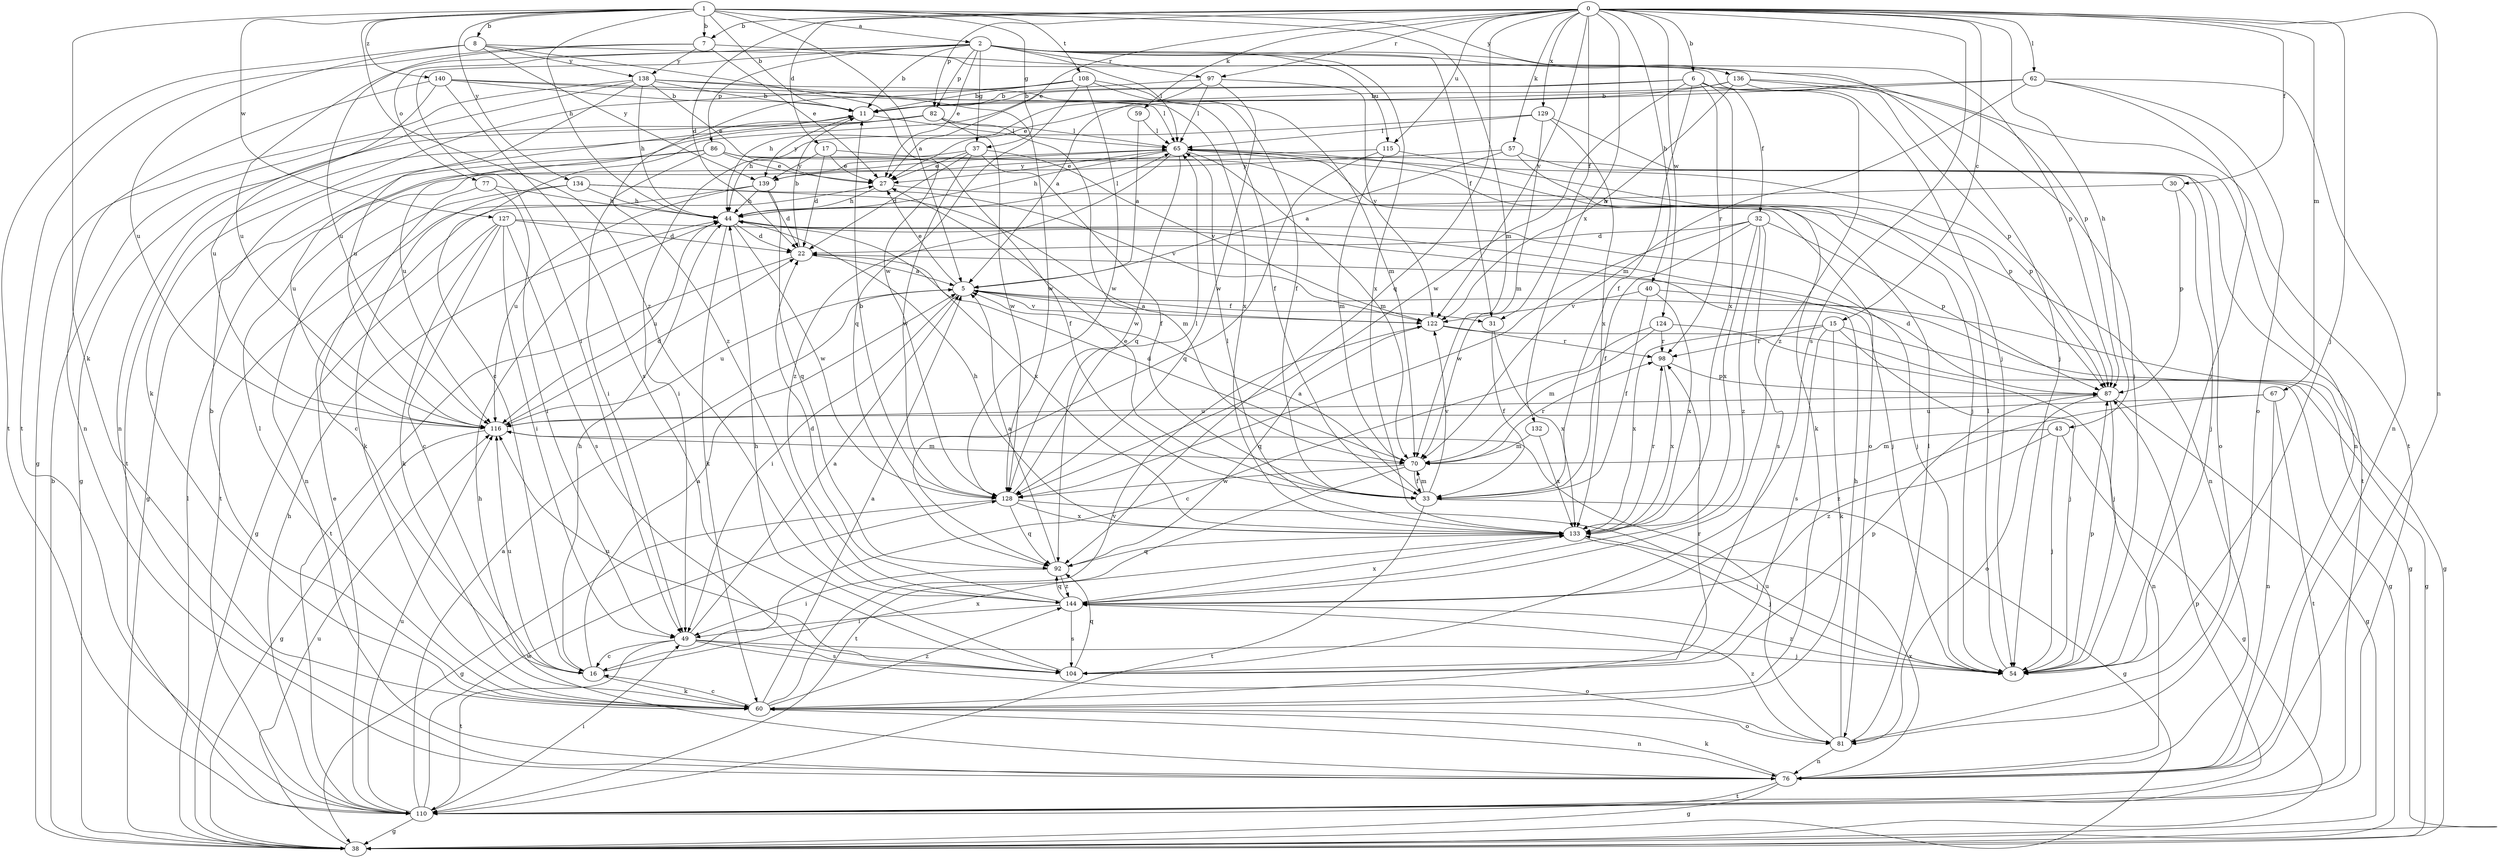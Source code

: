 strict digraph  {
0;
1;
2;
5;
6;
7;
8;
11;
15;
16;
17;
22;
27;
30;
31;
32;
33;
37;
38;
40;
43;
44;
49;
54;
57;
59;
60;
62;
65;
67;
70;
76;
77;
81;
82;
86;
87;
92;
97;
98;
104;
108;
110;
115;
116;
122;
124;
127;
128;
129;
132;
133;
134;
136;
138;
139;
140;
144;
0 -> 6  [label=b];
0 -> 7  [label=b];
0 -> 15  [label=c];
0 -> 17  [label=d];
0 -> 22  [label=d];
0 -> 27  [label=e];
0 -> 30  [label=f];
0 -> 31  [label=f];
0 -> 40  [label=h];
0 -> 43  [label=h];
0 -> 54  [label=j];
0 -> 57  [label=k];
0 -> 59  [label=k];
0 -> 62  [label=l];
0 -> 67  [label=m];
0 -> 76  [label=n];
0 -> 82  [label=p];
0 -> 92  [label=q];
0 -> 97  [label=r];
0 -> 104  [label=s];
0 -> 115  [label=u];
0 -> 122  [label=v];
0 -> 124  [label=w];
0 -> 129  [label=x];
0 -> 132  [label=x];
1 -> 2  [label=a];
1 -> 5  [label=a];
1 -> 7  [label=b];
1 -> 8  [label=b];
1 -> 11  [label=b];
1 -> 37  [label=g];
1 -> 44  [label=h];
1 -> 60  [label=k];
1 -> 70  [label=m];
1 -> 108  [label=t];
1 -> 127  [label=w];
1 -> 134  [label=y];
1 -> 136  [label=y];
1 -> 140  [label=z];
1 -> 144  [label=z];
2 -> 11  [label=b];
2 -> 27  [label=e];
2 -> 31  [label=f];
2 -> 37  [label=g];
2 -> 49  [label=i];
2 -> 54  [label=j];
2 -> 65  [label=l];
2 -> 77  [label=o];
2 -> 82  [label=p];
2 -> 86  [label=p];
2 -> 87  [label=p];
2 -> 97  [label=r];
2 -> 115  [label=u];
2 -> 116  [label=u];
2 -> 133  [label=x];
5 -> 27  [label=e];
5 -> 31  [label=f];
5 -> 38  [label=g];
5 -> 49  [label=i];
5 -> 116  [label=u];
5 -> 122  [label=v];
6 -> 11  [label=b];
6 -> 16  [label=c];
6 -> 32  [label=f];
6 -> 33  [label=f];
6 -> 98  [label=r];
6 -> 128  [label=w];
6 -> 133  [label=x];
6 -> 144  [label=z];
7 -> 27  [label=e];
7 -> 87  [label=p];
7 -> 110  [label=t];
7 -> 116  [label=u];
7 -> 138  [label=y];
8 -> 54  [label=j];
8 -> 110  [label=t];
8 -> 116  [label=u];
8 -> 128  [label=w];
8 -> 138  [label=y];
8 -> 139  [label=y];
11 -> 65  [label=l];
11 -> 139  [label=y];
15 -> 38  [label=g];
15 -> 54  [label=j];
15 -> 60  [label=k];
15 -> 98  [label=r];
15 -> 104  [label=s];
15 -> 133  [label=x];
16 -> 5  [label=a];
16 -> 44  [label=h];
16 -> 60  [label=k];
16 -> 116  [label=u];
16 -> 133  [label=x];
17 -> 22  [label=d];
17 -> 27  [label=e];
17 -> 110  [label=t];
17 -> 139  [label=y];
22 -> 5  [label=a];
22 -> 11  [label=b];
22 -> 110  [label=t];
27 -> 44  [label=h];
27 -> 76  [label=n];
30 -> 44  [label=h];
30 -> 54  [label=j];
30 -> 87  [label=p];
31 -> 33  [label=f];
31 -> 133  [label=x];
32 -> 22  [label=d];
32 -> 33  [label=f];
32 -> 87  [label=p];
32 -> 104  [label=s];
32 -> 128  [label=w];
32 -> 133  [label=x];
32 -> 144  [label=z];
33 -> 5  [label=a];
33 -> 27  [label=e];
33 -> 38  [label=g];
33 -> 70  [label=m];
33 -> 110  [label=t];
33 -> 122  [label=v];
37 -> 22  [label=d];
37 -> 27  [label=e];
37 -> 33  [label=f];
37 -> 49  [label=i];
37 -> 122  [label=v];
37 -> 128  [label=w];
38 -> 11  [label=b];
38 -> 65  [label=l];
38 -> 116  [label=u];
40 -> 33  [label=f];
40 -> 38  [label=g];
40 -> 122  [label=v];
40 -> 133  [label=x];
43 -> 38  [label=g];
43 -> 54  [label=j];
43 -> 70  [label=m];
43 -> 144  [label=z];
44 -> 22  [label=d];
44 -> 54  [label=j];
44 -> 60  [label=k];
44 -> 65  [label=l];
44 -> 116  [label=u];
44 -> 128  [label=w];
44 -> 133  [label=x];
49 -> 5  [label=a];
49 -> 16  [label=c];
49 -> 54  [label=j];
49 -> 81  [label=o];
49 -> 104  [label=s];
49 -> 110  [label=t];
54 -> 65  [label=l];
54 -> 87  [label=p];
54 -> 144  [label=z];
57 -> 5  [label=a];
57 -> 60  [label=k];
57 -> 81  [label=o];
57 -> 139  [label=y];
59 -> 5  [label=a];
59 -> 65  [label=l];
60 -> 5  [label=a];
60 -> 11  [label=b];
60 -> 16  [label=c];
60 -> 65  [label=l];
60 -> 76  [label=n];
60 -> 81  [label=o];
60 -> 98  [label=r];
60 -> 122  [label=v];
60 -> 144  [label=z];
62 -> 11  [label=b];
62 -> 27  [label=e];
62 -> 54  [label=j];
62 -> 70  [label=m];
62 -> 76  [label=n];
62 -> 81  [label=o];
65 -> 27  [label=e];
65 -> 44  [label=h];
65 -> 54  [label=j];
65 -> 70  [label=m];
65 -> 87  [label=p];
65 -> 128  [label=w];
65 -> 144  [label=z];
67 -> 76  [label=n];
67 -> 110  [label=t];
67 -> 116  [label=u];
67 -> 144  [label=z];
70 -> 22  [label=d];
70 -> 33  [label=f];
70 -> 98  [label=r];
70 -> 110  [label=t];
70 -> 128  [label=w];
76 -> 38  [label=g];
76 -> 44  [label=h];
76 -> 60  [label=k];
76 -> 110  [label=t];
76 -> 133  [label=x];
77 -> 16  [label=c];
77 -> 44  [label=h];
77 -> 49  [label=i];
81 -> 44  [label=h];
81 -> 65  [label=l];
81 -> 76  [label=n];
81 -> 116  [label=u];
81 -> 144  [label=z];
82 -> 38  [label=g];
82 -> 65  [label=l];
82 -> 92  [label=q];
82 -> 110  [label=t];
82 -> 116  [label=u];
82 -> 128  [label=w];
86 -> 27  [label=e];
86 -> 33  [label=f];
86 -> 38  [label=g];
86 -> 49  [label=i];
86 -> 81  [label=o];
86 -> 116  [label=u];
87 -> 22  [label=d];
87 -> 38  [label=g];
87 -> 76  [label=n];
87 -> 81  [label=o];
87 -> 116  [label=u];
92 -> 5  [label=a];
92 -> 49  [label=i];
92 -> 144  [label=z];
97 -> 5  [label=a];
97 -> 11  [label=b];
97 -> 65  [label=l];
97 -> 122  [label=v];
97 -> 128  [label=w];
98 -> 87  [label=p];
98 -> 133  [label=x];
104 -> 44  [label=h];
104 -> 87  [label=p];
104 -> 92  [label=q];
104 -> 116  [label=u];
108 -> 11  [label=b];
108 -> 33  [label=f];
108 -> 60  [label=k];
108 -> 70  [label=m];
108 -> 92  [label=q];
108 -> 128  [label=w];
108 -> 144  [label=z];
110 -> 5  [label=a];
110 -> 27  [label=e];
110 -> 38  [label=g];
110 -> 44  [label=h];
110 -> 49  [label=i];
110 -> 87  [label=p];
110 -> 116  [label=u];
110 -> 128  [label=w];
115 -> 70  [label=m];
115 -> 87  [label=p];
115 -> 92  [label=q];
115 -> 139  [label=y];
116 -> 22  [label=d];
116 -> 38  [label=g];
116 -> 70  [label=m];
122 -> 5  [label=a];
122 -> 38  [label=g];
122 -> 92  [label=q];
122 -> 98  [label=r];
124 -> 16  [label=c];
124 -> 54  [label=j];
124 -> 70  [label=m];
124 -> 98  [label=r];
127 -> 16  [label=c];
127 -> 22  [label=d];
127 -> 38  [label=g];
127 -> 49  [label=i];
127 -> 54  [label=j];
127 -> 60  [label=k];
127 -> 104  [label=s];
128 -> 11  [label=b];
128 -> 38  [label=g];
128 -> 54  [label=j];
128 -> 65  [label=l];
128 -> 92  [label=q];
128 -> 133  [label=x];
129 -> 44  [label=h];
129 -> 65  [label=l];
129 -> 70  [label=m];
129 -> 76  [label=n];
129 -> 133  [label=x];
132 -> 70  [label=m];
132 -> 133  [label=x];
133 -> 44  [label=h];
133 -> 54  [label=j];
133 -> 65  [label=l];
133 -> 92  [label=q];
133 -> 98  [label=r];
134 -> 44  [label=h];
134 -> 60  [label=k];
134 -> 70  [label=m];
134 -> 76  [label=n];
134 -> 122  [label=v];
136 -> 11  [label=b];
136 -> 44  [label=h];
136 -> 54  [label=j];
136 -> 87  [label=p];
136 -> 110  [label=t];
136 -> 122  [label=v];
138 -> 11  [label=b];
138 -> 27  [label=e];
138 -> 33  [label=f];
138 -> 38  [label=g];
138 -> 44  [label=h];
138 -> 76  [label=n];
138 -> 116  [label=u];
138 -> 128  [label=w];
139 -> 22  [label=d];
139 -> 44  [label=h];
139 -> 92  [label=q];
139 -> 110  [label=t];
139 -> 116  [label=u];
140 -> 11  [label=b];
140 -> 65  [label=l];
140 -> 76  [label=n];
140 -> 104  [label=s];
140 -> 116  [label=u];
140 -> 133  [label=x];
144 -> 22  [label=d];
144 -> 49  [label=i];
144 -> 92  [label=q];
144 -> 104  [label=s];
144 -> 133  [label=x];
}
